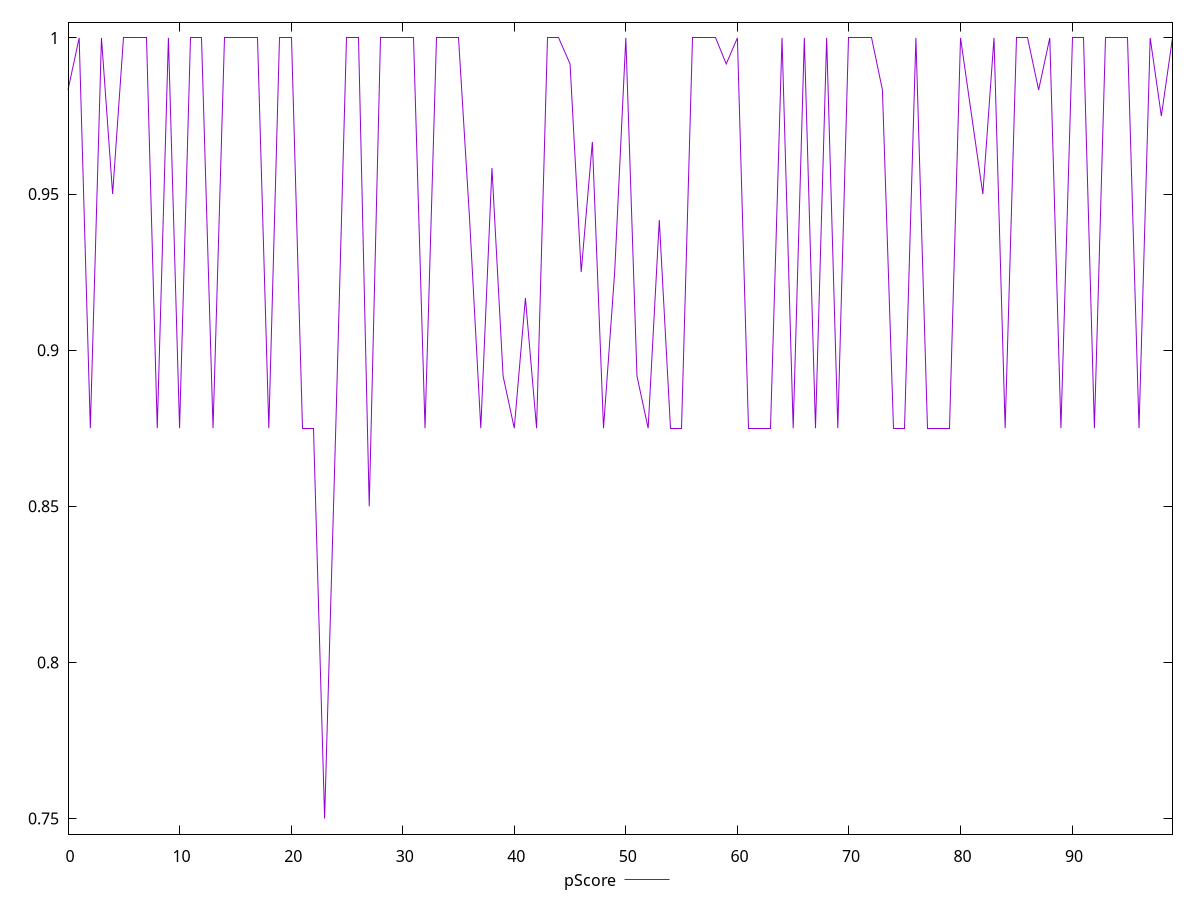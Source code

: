 reset

$pScore <<EOF
0 0.9833333333333333
1 1
2 0.875
3 1
4 0.95
5 1
6 1
7 1
8 0.875
9 1
10 0.875
11 1
12 1
13 0.875
14 1
15 1
16 1
17 1
18 0.875
19 1
20 1
21 0.875
22 0.875
23 0.75
24 0.875
25 1
26 1
27 0.85
28 1
29 1
30 1
31 1
32 0.875
33 1
34 1
35 1
36 0.9416666666666667
37 0.875
38 0.9583333333333334
39 0.8916666666666666
40 0.875
41 0.9166666666666666
42 0.875
43 1
44 1
45 0.9916666666666667
46 0.925
47 0.9666666666666667
48 0.875
49 0.925
50 1
51 0.8916666666666666
52 0.875
53 0.9416666666666667
54 0.875
55 0.875
56 1
57 1
58 1
59 0.9916666666666667
60 1
61 0.875
62 0.875
63 0.875
64 1
65 0.875
66 1
67 0.875
68 1
69 0.875
70 1
71 1
72 1
73 0.9833333333333333
74 0.875
75 0.875
76 1
77 0.875
78 0.875
79 0.875
80 1
81 0.975
82 0.95
83 1
84 0.875
85 1
86 1
87 0.9833333333333333
88 1
89 0.875
90 1
91 1
92 0.875
93 1
94 1
95 1
96 0.875
97 1
98 0.975
99 1
EOF

set key outside below
set xrange [0:99]
set yrange [0.745:1.005]
set trange [0.745:1.005]
set terminal svg size 640, 500 enhanced background rgb 'white'
set output "report_00015_2021-02-09T16-11-33.973Z/unminified-javascript/samples/pages/pScore/values.svg"

plot $pScore title "pScore" with line

reset
